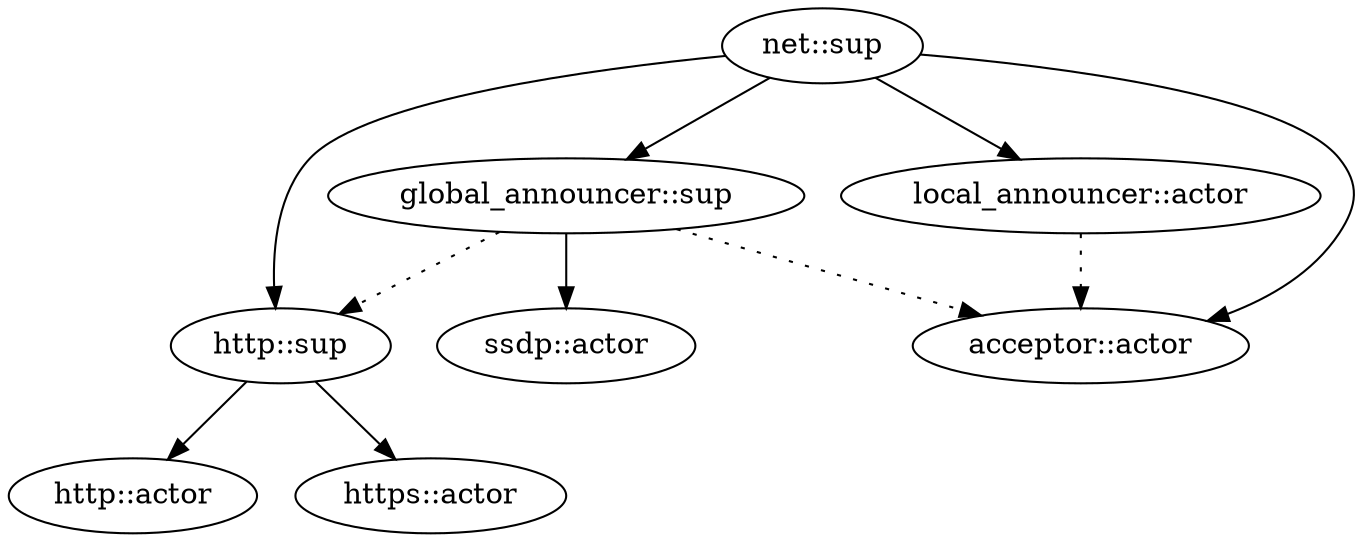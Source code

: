 // dot -Tpng -o /tmp/h.png < docs/hierarchy.dot
digraph D {
    "net::sup" -> "http::sup";
    "http::sup" -> "http::actor";
    "http::sup" -> "https::actor";
    "net::sup" -> "local_announcer::actor";
    "net::sup" -> "global_announcer::sup";
    "net::sup" -> "acceptor::actor";
    "global_announcer::sup" -> "ssdp::actor";
    "global_announcer::sup" -> "http::sup" [style = "dotted"];
    "global_announcer::sup" -> "acceptor::actor" [style = "dotted"];
    "local_announcer::actor" -> "acceptor::actor" [style = "dotted"];
}
